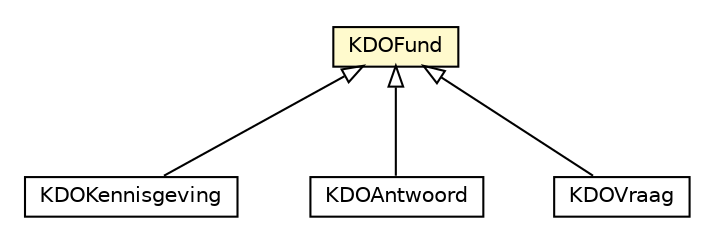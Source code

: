 #!/usr/local/bin/dot
#
# Class diagram 
# Generated by UMLGraph version R5_6-24-gf6e263 (http://www.umlgraph.org/)
#

digraph G {
	edge [fontname="Helvetica",fontsize=10,labelfontname="Helvetica",labelfontsize=10];
	node [fontname="Helvetica",fontsize=10,shape=plaintext];
	nodesep=0.25;
	ranksep=0.5;
	// nl.egem.stuf.sector.bg._0204.KDOKennisgeving
	c75598 [label=<<table title="nl.egem.stuf.sector.bg._0204.KDOKennisgeving" border="0" cellborder="1" cellspacing="0" cellpadding="2" port="p" href="./KDOKennisgeving.html">
		<tr><td><table border="0" cellspacing="0" cellpadding="1">
<tr><td align="center" balign="center"> KDOKennisgeving </td></tr>
		</table></td></tr>
		</table>>, URL="./KDOKennisgeving.html", fontname="Helvetica", fontcolor="black", fontsize=10.0];
	// nl.egem.stuf.sector.bg._0204.KDOAntwoord
	c75676 [label=<<table title="nl.egem.stuf.sector.bg._0204.KDOAntwoord" border="0" cellborder="1" cellspacing="0" cellpadding="2" port="p" href="./KDOAntwoord.html">
		<tr><td><table border="0" cellspacing="0" cellpadding="1">
<tr><td align="center" balign="center"> KDOAntwoord </td></tr>
		</table></td></tr>
		</table>>, URL="./KDOAntwoord.html", fontname="Helvetica", fontcolor="black", fontsize=10.0];
	// nl.egem.stuf.sector.bg._0204.KDOFund
	c75736 [label=<<table title="nl.egem.stuf.sector.bg._0204.KDOFund" border="0" cellborder="1" cellspacing="0" cellpadding="2" port="p" bgcolor="lemonChiffon" href="./KDOFund.html">
		<tr><td><table border="0" cellspacing="0" cellpadding="1">
<tr><td align="center" balign="center"> KDOFund </td></tr>
		</table></td></tr>
		</table>>, URL="./KDOFund.html", fontname="Helvetica", fontcolor="black", fontsize=10.0];
	// nl.egem.stuf.sector.bg._0204.KDOVraag
	c75848 [label=<<table title="nl.egem.stuf.sector.bg._0204.KDOVraag" border="0" cellborder="1" cellspacing="0" cellpadding="2" port="p" href="./KDOVraag.html">
		<tr><td><table border="0" cellspacing="0" cellpadding="1">
<tr><td align="center" balign="center"> KDOVraag </td></tr>
		</table></td></tr>
		</table>>, URL="./KDOVraag.html", fontname="Helvetica", fontcolor="black", fontsize=10.0];
	//nl.egem.stuf.sector.bg._0204.KDOKennisgeving extends nl.egem.stuf.sector.bg._0204.KDOFund
	c75736:p -> c75598:p [dir=back,arrowtail=empty];
	//nl.egem.stuf.sector.bg._0204.KDOAntwoord extends nl.egem.stuf.sector.bg._0204.KDOFund
	c75736:p -> c75676:p [dir=back,arrowtail=empty];
	//nl.egem.stuf.sector.bg._0204.KDOVraag extends nl.egem.stuf.sector.bg._0204.KDOFund
	c75736:p -> c75848:p [dir=back,arrowtail=empty];
}

